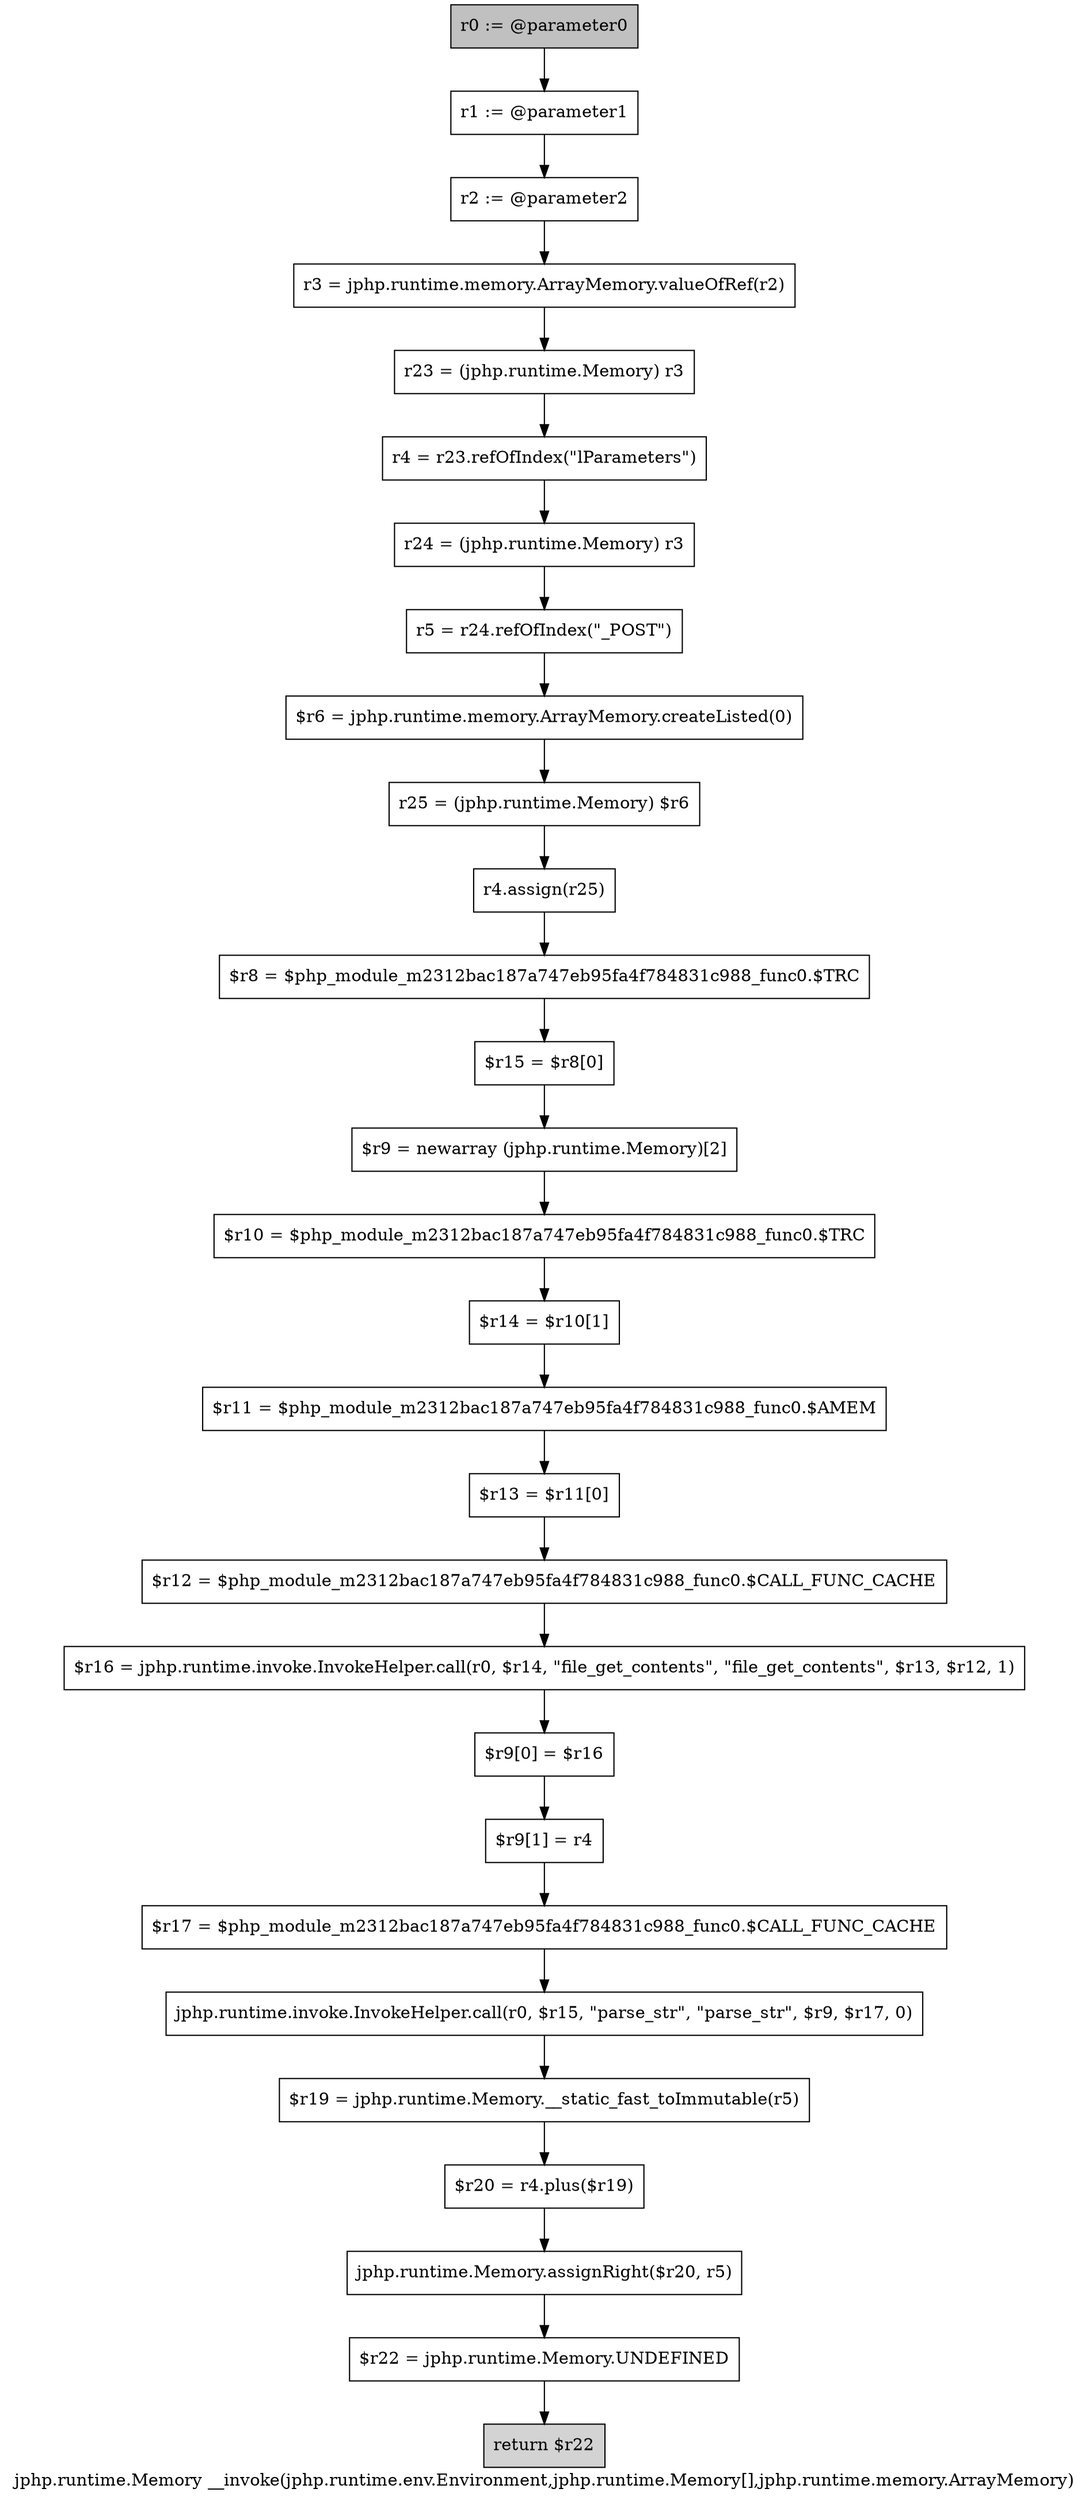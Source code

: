digraph "jphp.runtime.Memory __invoke(jphp.runtime.env.Environment,jphp.runtime.Memory[],jphp.runtime.memory.ArrayMemory)" {
    label="jphp.runtime.Memory __invoke(jphp.runtime.env.Environment,jphp.runtime.Memory[],jphp.runtime.memory.ArrayMemory)";
    node [shape=box];
    "0" [style=filled,fillcolor=gray,label="r0 := @parameter0",];
    "1" [label="r1 := @parameter1",];
    "0"->"1";
    "2" [label="r2 := @parameter2",];
    "1"->"2";
    "3" [label="r3 = jphp.runtime.memory.ArrayMemory.valueOfRef(r2)",];
    "2"->"3";
    "4" [label="r23 = (jphp.runtime.Memory) r3",];
    "3"->"4";
    "5" [label="r4 = r23.refOfIndex(\"lParameters\")",];
    "4"->"5";
    "6" [label="r24 = (jphp.runtime.Memory) r3",];
    "5"->"6";
    "7" [label="r5 = r24.refOfIndex(\"_POST\")",];
    "6"->"7";
    "8" [label="$r6 = jphp.runtime.memory.ArrayMemory.createListed(0)",];
    "7"->"8";
    "9" [label="r25 = (jphp.runtime.Memory) $r6",];
    "8"->"9";
    "10" [label="r4.assign(r25)",];
    "9"->"10";
    "11" [label="$r8 = $php_module_m2312bac187a747eb95fa4f784831c988_func0.$TRC",];
    "10"->"11";
    "12" [label="$r15 = $r8[0]",];
    "11"->"12";
    "13" [label="$r9 = newarray (jphp.runtime.Memory)[2]",];
    "12"->"13";
    "14" [label="$r10 = $php_module_m2312bac187a747eb95fa4f784831c988_func0.$TRC",];
    "13"->"14";
    "15" [label="$r14 = $r10[1]",];
    "14"->"15";
    "16" [label="$r11 = $php_module_m2312bac187a747eb95fa4f784831c988_func0.$AMEM",];
    "15"->"16";
    "17" [label="$r13 = $r11[0]",];
    "16"->"17";
    "18" [label="$r12 = $php_module_m2312bac187a747eb95fa4f784831c988_func0.$CALL_FUNC_CACHE",];
    "17"->"18";
    "19" [label="$r16 = jphp.runtime.invoke.InvokeHelper.call(r0, $r14, \"file_get_contents\", \"file_get_contents\", $r13, $r12, 1)",];
    "18"->"19";
    "20" [label="$r9[0] = $r16",];
    "19"->"20";
    "21" [label="$r9[1] = r4",];
    "20"->"21";
    "22" [label="$r17 = $php_module_m2312bac187a747eb95fa4f784831c988_func0.$CALL_FUNC_CACHE",];
    "21"->"22";
    "23" [label="jphp.runtime.invoke.InvokeHelper.call(r0, $r15, \"parse_str\", \"parse_str\", $r9, $r17, 0)",];
    "22"->"23";
    "24" [label="$r19 = jphp.runtime.Memory.__static_fast_toImmutable(r5)",];
    "23"->"24";
    "25" [label="$r20 = r4.plus($r19)",];
    "24"->"25";
    "26" [label="jphp.runtime.Memory.assignRight($r20, r5)",];
    "25"->"26";
    "27" [label="$r22 = jphp.runtime.Memory.UNDEFINED",];
    "26"->"27";
    "28" [style=filled,fillcolor=lightgray,label="return $r22",];
    "27"->"28";
}
